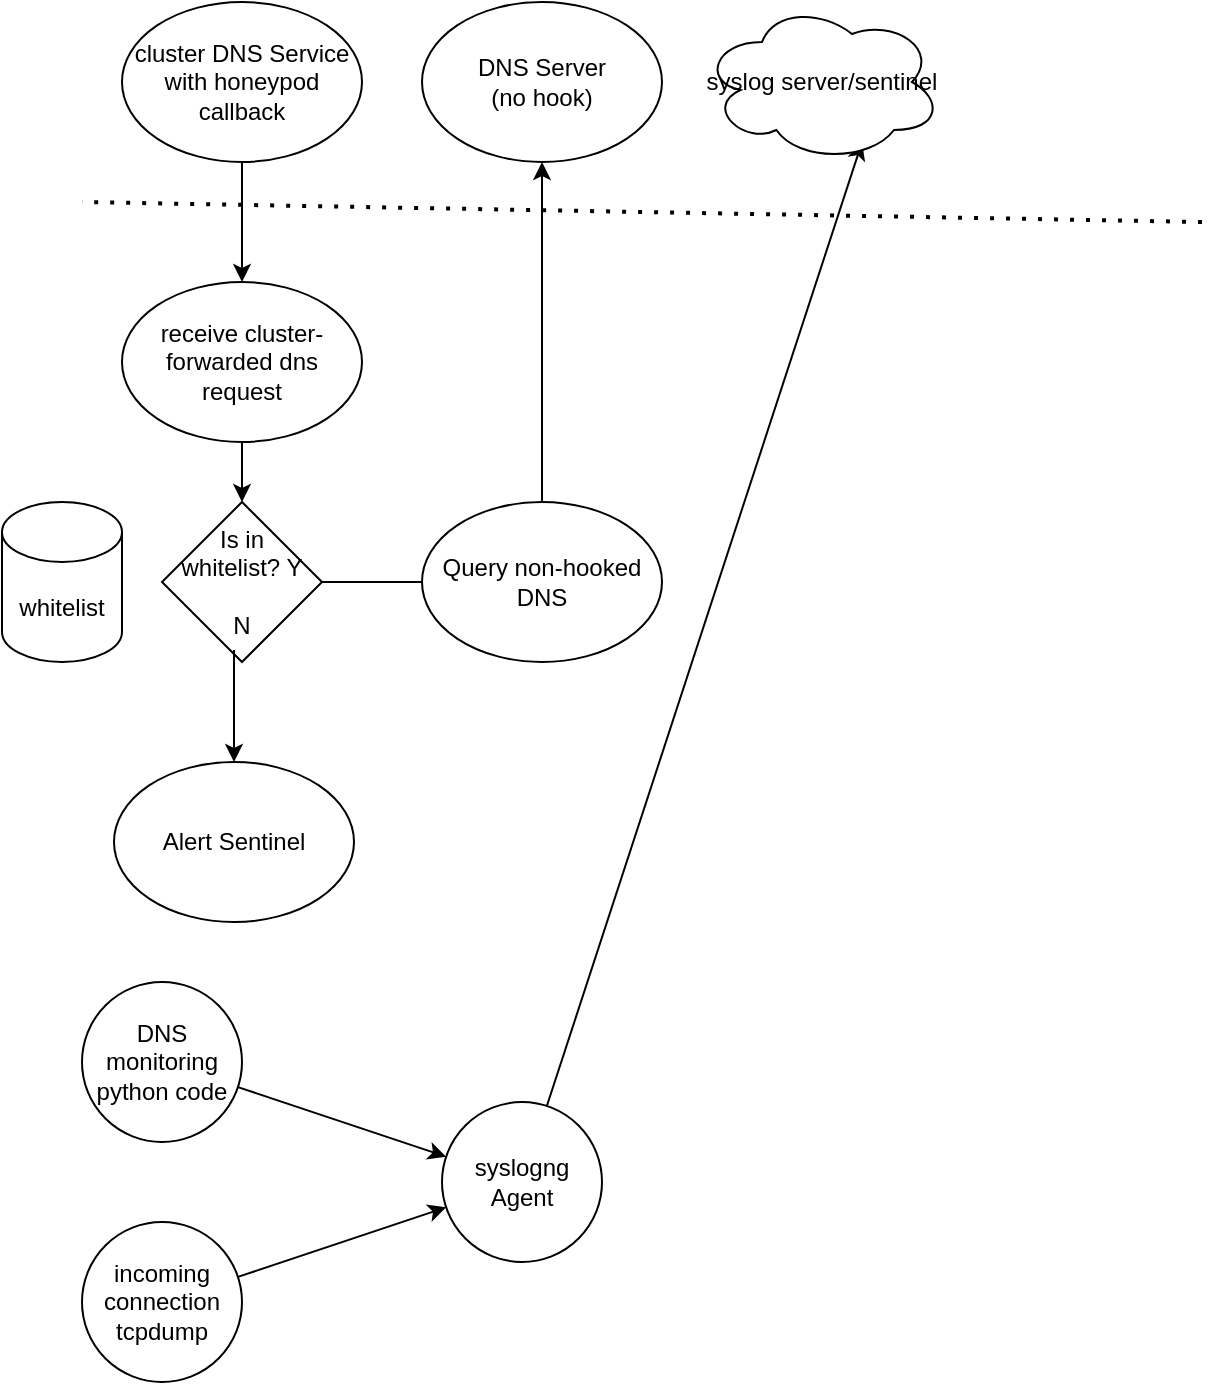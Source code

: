 <mxfile version="20.3.0" type="device"><diagram name="Page-1" id="yKr0n7bmIfa1e850Ibei"><mxGraphModel dx="786" dy="580" grid="1" gridSize="10" guides="1" tooltips="1" connect="1" arrows="1" fold="1" page="1" pageScale="1" pageWidth="850" pageHeight="1100" math="0" shadow="0"><root><mxCell id="0"/><mxCell id="1" parent="0"/><mxCell id="kv6pi3Rh-aEuk8CxhvD8-1" value="receive cluster-forwarded dns request" style="ellipse;whiteSpace=wrap;html=1;" parent="1" vertex="1"><mxGeometry x="80" y="150" width="120" height="80" as="geometry"/></mxCell><mxCell id="kv6pi3Rh-aEuk8CxhvD8-2" value="Is in &lt;br&gt;whitelist? Y&lt;br&gt;&lt;br&gt;N" style="rhombus;whiteSpace=wrap;html=1;" parent="1" vertex="1"><mxGeometry x="100" y="260" width="80" height="80" as="geometry"/></mxCell><mxCell id="kv6pi3Rh-aEuk8CxhvD8-3" value="whitelist" style="shape=cylinder3;whiteSpace=wrap;html=1;boundedLbl=1;backgroundOutline=1;size=15;" parent="1" vertex="1"><mxGeometry x="20" y="260" width="60" height="80" as="geometry"/></mxCell><mxCell id="kv6pi3Rh-aEuk8CxhvD8-4" value="" style="endArrow=classic;html=1;rounded=0;" parent="1" source="kv6pi3Rh-aEuk8CxhvD8-1" target="kv6pi3Rh-aEuk8CxhvD8-2" edge="1"><mxGeometry width="50" height="50" relative="1" as="geometry"><mxPoint x="400" y="490" as="sourcePoint"/><mxPoint x="450" y="440" as="targetPoint"/></mxGeometry></mxCell><mxCell id="kv6pi3Rh-aEuk8CxhvD8-5" value="" style="endArrow=classic;html=1;rounded=0;exitX=1;exitY=0.5;exitDx=0;exitDy=0;" parent="1" source="kv6pi3Rh-aEuk8CxhvD8-2" edge="1"><mxGeometry width="50" height="50" relative="1" as="geometry"><mxPoint x="400" y="470" as="sourcePoint"/><mxPoint x="240" y="300" as="targetPoint"/></mxGeometry></mxCell><mxCell id="kv6pi3Rh-aEuk8CxhvD8-6" value="Query non-hooked DNS" style="ellipse;whiteSpace=wrap;html=1;" parent="1" vertex="1"><mxGeometry x="230" y="260" width="120" height="80" as="geometry"/></mxCell><mxCell id="kv6pi3Rh-aEuk8CxhvD8-7" value="" style="endArrow=classic;html=1;rounded=0;exitX=0.45;exitY=0.925;exitDx=0;exitDy=0;exitPerimeter=0;" parent="1" source="kv6pi3Rh-aEuk8CxhvD8-2" target="kv6pi3Rh-aEuk8CxhvD8-8" edge="1"><mxGeometry width="50" height="50" relative="1" as="geometry"><mxPoint x="400" y="470" as="sourcePoint"/><mxPoint x="136" y="430" as="targetPoint"/></mxGeometry></mxCell><mxCell id="kv6pi3Rh-aEuk8CxhvD8-8" value="Alert Sentinel" style="ellipse;whiteSpace=wrap;html=1;" parent="1" vertex="1"><mxGeometry x="76" y="390" width="120" height="80" as="geometry"/></mxCell><mxCell id="kv6pi3Rh-aEuk8CxhvD8-11" value="DNS Server &lt;br&gt;(no hook)" style="ellipse;whiteSpace=wrap;html=1;" parent="1" vertex="1"><mxGeometry x="230" y="10" width="120" height="80" as="geometry"/></mxCell><mxCell id="kv6pi3Rh-aEuk8CxhvD8-12" value="" style="endArrow=classic;html=1;rounded=0;" parent="1" source="kv6pi3Rh-aEuk8CxhvD8-6" target="kv6pi3Rh-aEuk8CxhvD8-11" edge="1"><mxGeometry width="50" height="50" relative="1" as="geometry"><mxPoint x="400" y="350" as="sourcePoint"/><mxPoint x="450" y="300" as="targetPoint"/></mxGeometry></mxCell><mxCell id="PmGUeH8J1u8QPIx4Kq0C-1" value="DNS monitoring python code&lt;br&gt;" style="ellipse;whiteSpace=wrap;html=1;aspect=fixed;" parent="1" vertex="1"><mxGeometry x="60" y="500" width="80" height="80" as="geometry"/></mxCell><mxCell id="PmGUeH8J1u8QPIx4Kq0C-2" value="incoming connection&lt;br&gt;tcpdump" style="ellipse;whiteSpace=wrap;html=1;aspect=fixed;" parent="1" vertex="1"><mxGeometry x="60" y="620" width="80" height="80" as="geometry"/></mxCell><mxCell id="PmGUeH8J1u8QPIx4Kq0C-4" value="" style="endArrow=classic;html=1;rounded=0;" parent="1" source="PmGUeH8J1u8QPIx4Kq0C-1" edge="1"><mxGeometry width="50" height="50" relative="1" as="geometry"><mxPoint x="400" y="430" as="sourcePoint"/><mxPoint x="242.053" y="587.351" as="targetPoint"/></mxGeometry></mxCell><mxCell id="PmGUeH8J1u8QPIx4Kq0C-5" value="" style="endArrow=classic;html=1;rounded=0;" parent="1" source="PmGUeH8J1u8QPIx4Kq0C-2" edge="1"><mxGeometry width="50" height="50" relative="1" as="geometry"><mxPoint x="400" y="430" as="sourcePoint"/><mxPoint x="242.053" y="612.649" as="targetPoint"/></mxGeometry></mxCell><mxCell id="PmGUeH8J1u8QPIx4Kq0C-6" value="syslogng Agent" style="ellipse;whiteSpace=wrap;html=1;aspect=fixed;" parent="1" vertex="1"><mxGeometry x="240" y="560" width="80" height="80" as="geometry"/></mxCell><mxCell id="PmGUeH8J1u8QPIx4Kq0C-8" value="" style="endArrow=classic;html=1;rounded=0;entryX=0.667;entryY=0.875;entryDx=0;entryDy=0;entryPerimeter=0;" parent="1" source="PmGUeH8J1u8QPIx4Kq0C-6" edge="1" target="PmGUeH8J1u8QPIx4Kq0C-10"><mxGeometry width="50" height="50" relative="1" as="geometry"><mxPoint x="400" y="420" as="sourcePoint"/><mxPoint x="700" y="280" as="targetPoint"/></mxGeometry></mxCell><mxCell id="PmGUeH8J1u8QPIx4Kq0C-9" value="" style="endArrow=none;dashed=1;html=1;dashPattern=1 3;strokeWidth=2;rounded=0;" parent="1" edge="1"><mxGeometry width="50" height="50" relative="1" as="geometry"><mxPoint x="620" y="120" as="sourcePoint"/><mxPoint x="60" y="110" as="targetPoint"/></mxGeometry></mxCell><mxCell id="PmGUeH8J1u8QPIx4Kq0C-10" value="syslog server/sentinel&lt;br&gt;" style="ellipse;shape=cloud;whiteSpace=wrap;html=1;" parent="1" vertex="1"><mxGeometry x="370" y="10" width="120" height="80" as="geometry"/></mxCell><mxCell id="81SOJxyPr5xIETw2SFWj-1" value="cluster DNS Service with honeypod callback" style="ellipse;whiteSpace=wrap;html=1;" vertex="1" parent="1"><mxGeometry x="80" y="10" width="120" height="80" as="geometry"/></mxCell><mxCell id="81SOJxyPr5xIETw2SFWj-2" value="" style="endArrow=classic;html=1;rounded=0;" edge="1" parent="1" source="81SOJxyPr5xIETw2SFWj-1" target="kv6pi3Rh-aEuk8CxhvD8-1"><mxGeometry width="50" height="50" relative="1" as="geometry"><mxPoint x="170" y="110" as="sourcePoint"/><mxPoint x="430" y="150" as="targetPoint"/></mxGeometry></mxCell></root></mxGraphModel></diagram></mxfile>